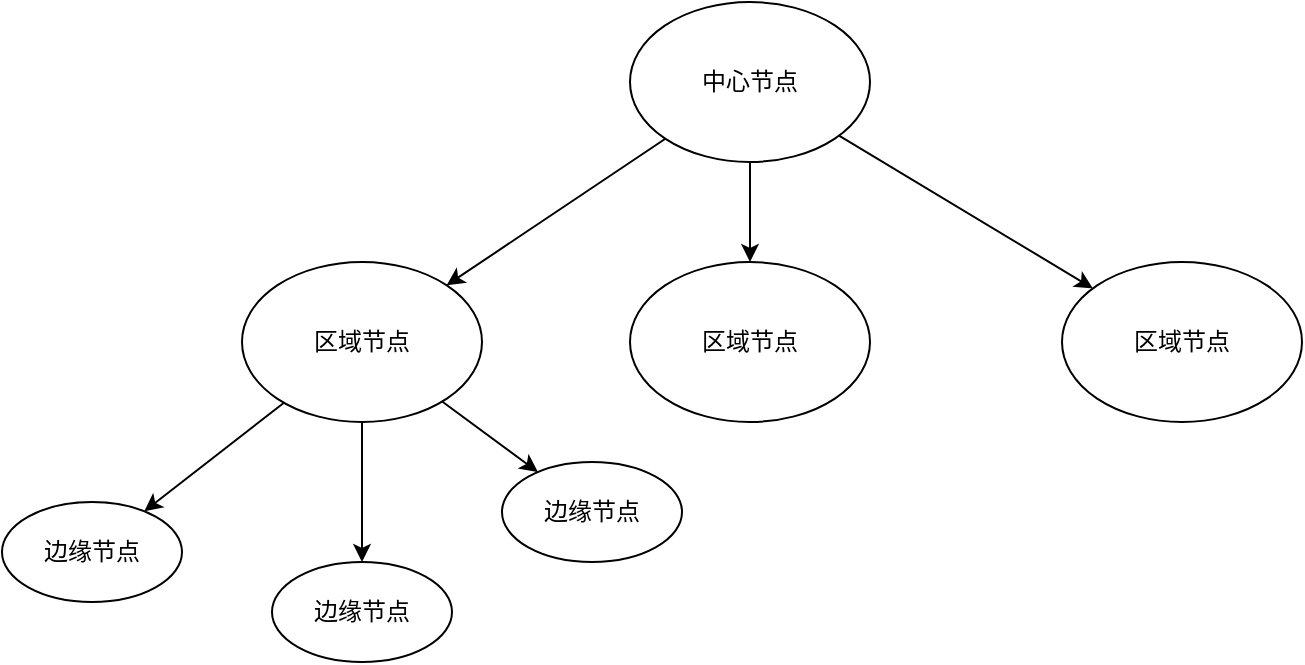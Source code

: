<mxfile version="21.8.2" type="github">
  <diagram name="Page-1" id="VsuGT6wHQFtNsf8WM2lw">
    <mxGraphModel dx="1221" dy="816" grid="1" gridSize="10" guides="1" tooltips="1" connect="1" arrows="1" fold="1" page="1" pageScale="1" pageWidth="827" pageHeight="1169" math="0" shadow="0">
      <root>
        <mxCell id="0" />
        <mxCell id="1" parent="0" />
        <mxCell id="gqlyARDCOBaxhdHfIuVM-5" style="rounded=0;orthogonalLoop=1;jettySize=auto;html=1;" edge="1" parent="1" source="gqlyARDCOBaxhdHfIuVM-1" target="gqlyARDCOBaxhdHfIuVM-2">
          <mxGeometry relative="1" as="geometry" />
        </mxCell>
        <mxCell id="gqlyARDCOBaxhdHfIuVM-6" style="edgeStyle=orthogonalEdgeStyle;rounded=0;orthogonalLoop=1;jettySize=auto;html=1;exitX=0.5;exitY=1;exitDx=0;exitDy=0;entryX=0.5;entryY=0;entryDx=0;entryDy=0;" edge="1" parent="1" source="gqlyARDCOBaxhdHfIuVM-1" target="gqlyARDCOBaxhdHfIuVM-3">
          <mxGeometry relative="1" as="geometry" />
        </mxCell>
        <mxCell id="gqlyARDCOBaxhdHfIuVM-7" style="rounded=0;orthogonalLoop=1;jettySize=auto;html=1;" edge="1" parent="1" source="gqlyARDCOBaxhdHfIuVM-1" target="gqlyARDCOBaxhdHfIuVM-4">
          <mxGeometry relative="1" as="geometry" />
        </mxCell>
        <mxCell id="gqlyARDCOBaxhdHfIuVM-1" value="中心节点" style="ellipse;whiteSpace=wrap;html=1;" vertex="1" parent="1">
          <mxGeometry x="354" y="90" width="120" height="80" as="geometry" />
        </mxCell>
        <mxCell id="gqlyARDCOBaxhdHfIuVM-9" style="rounded=0;orthogonalLoop=1;jettySize=auto;html=1;" edge="1" parent="1" source="gqlyARDCOBaxhdHfIuVM-2" target="gqlyARDCOBaxhdHfIuVM-8">
          <mxGeometry relative="1" as="geometry" />
        </mxCell>
        <mxCell id="gqlyARDCOBaxhdHfIuVM-13" style="edgeStyle=orthogonalEdgeStyle;rounded=0;orthogonalLoop=1;jettySize=auto;html=1;" edge="1" parent="1" source="gqlyARDCOBaxhdHfIuVM-2" target="gqlyARDCOBaxhdHfIuVM-11">
          <mxGeometry relative="1" as="geometry" />
        </mxCell>
        <mxCell id="gqlyARDCOBaxhdHfIuVM-14" style="rounded=0;orthogonalLoop=1;jettySize=auto;html=1;" edge="1" parent="1" source="gqlyARDCOBaxhdHfIuVM-2" target="gqlyARDCOBaxhdHfIuVM-10">
          <mxGeometry relative="1" as="geometry" />
        </mxCell>
        <mxCell id="gqlyARDCOBaxhdHfIuVM-2" value="区域节点" style="ellipse;whiteSpace=wrap;html=1;" vertex="1" parent="1">
          <mxGeometry x="160" y="220" width="120" height="80" as="geometry" />
        </mxCell>
        <mxCell id="gqlyARDCOBaxhdHfIuVM-3" value="区域节点" style="ellipse;whiteSpace=wrap;html=1;" vertex="1" parent="1">
          <mxGeometry x="354" y="220" width="120" height="80" as="geometry" />
        </mxCell>
        <mxCell id="gqlyARDCOBaxhdHfIuVM-4" value="区域节点" style="ellipse;whiteSpace=wrap;html=1;" vertex="1" parent="1">
          <mxGeometry x="570" y="220" width="120" height="80" as="geometry" />
        </mxCell>
        <mxCell id="gqlyARDCOBaxhdHfIuVM-8" value="边缘节点" style="ellipse;whiteSpace=wrap;html=1;" vertex="1" parent="1">
          <mxGeometry x="40" y="340" width="90" height="50" as="geometry" />
        </mxCell>
        <mxCell id="gqlyARDCOBaxhdHfIuVM-10" value="边缘节点" style="ellipse;whiteSpace=wrap;html=1;" vertex="1" parent="1">
          <mxGeometry x="290" y="320" width="90" height="50" as="geometry" />
        </mxCell>
        <mxCell id="gqlyARDCOBaxhdHfIuVM-11" value="边缘节点" style="ellipse;whiteSpace=wrap;html=1;" vertex="1" parent="1">
          <mxGeometry x="175" y="370" width="90" height="50" as="geometry" />
        </mxCell>
      </root>
    </mxGraphModel>
  </diagram>
</mxfile>

